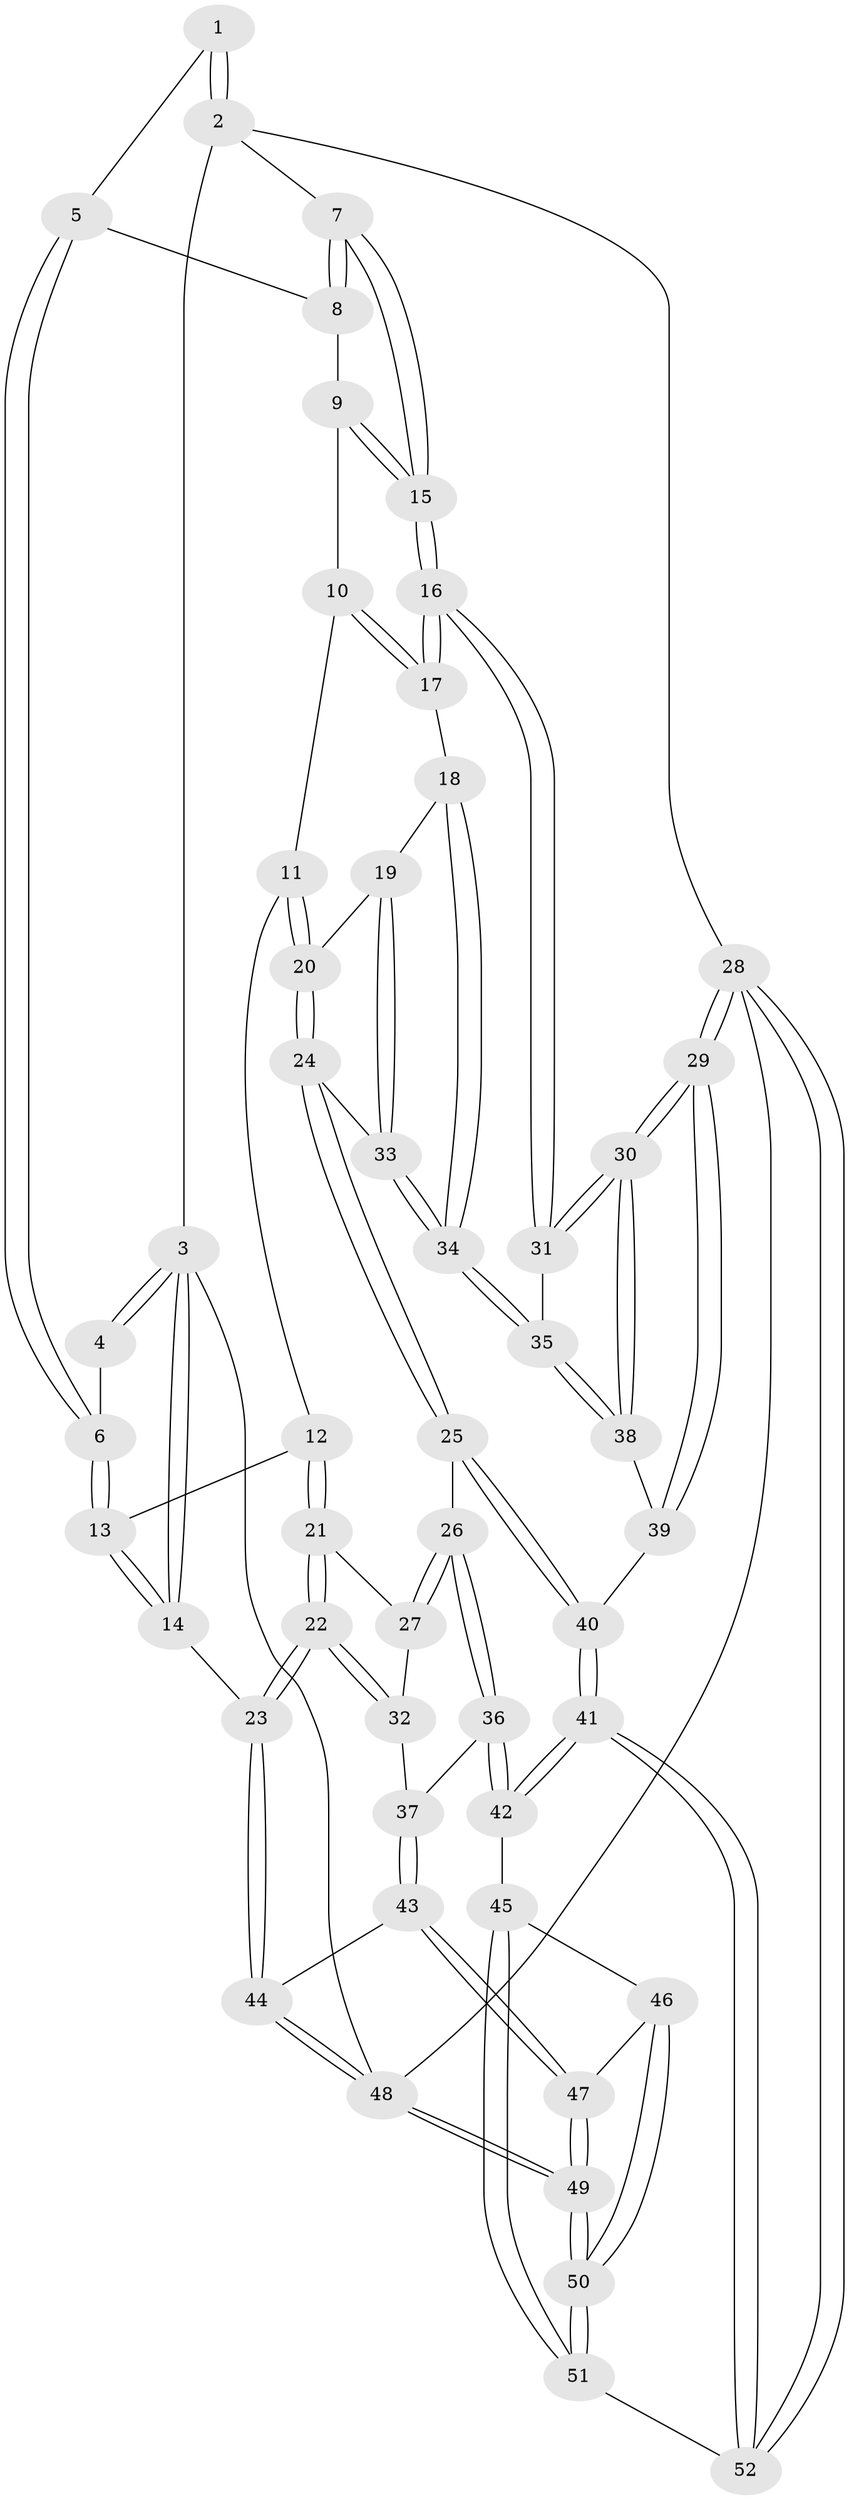 // coarse degree distribution, {3: 0.15384615384615385, 4: 0.34615384615384615, 5: 0.34615384615384615, 6: 0.11538461538461539, 7: 0.038461538461538464}
// Generated by graph-tools (version 1.1) at 2025/04/03/04/25 22:04:49]
// undirected, 52 vertices, 127 edges
graph export_dot {
graph [start="1"]
  node [color=gray90,style=filled];
  1 [pos="+0.7973807588202044+0"];
  2 [pos="+1+0"];
  3 [pos="+0+0"];
  4 [pos="+0.3911073167182914+0"];
  5 [pos="+0.5876887693068924+0.08552263244073179"];
  6 [pos="+0.40548820044638406+0.06855756080442521"];
  7 [pos="+1+0"];
  8 [pos="+0.6386829017275756+0.1212829282318376"];
  9 [pos="+0.663609700708877+0.22080889050935895"];
  10 [pos="+0.6213792264449962+0.3018804154229674"];
  11 [pos="+0.5979891270283884+0.32117222477883284"];
  12 [pos="+0.3411891176612701+0.23578147741814992"];
  13 [pos="+0.3411110142650168+0.23060121574113132"];
  14 [pos="+0+0"];
  15 [pos="+1+0.039711837576692756"];
  16 [pos="+1+0.2314116406376575"];
  17 [pos="+0.9838816318430242+0.3438731448935166"];
  18 [pos="+0.9654686684474645+0.36285387282046144"];
  19 [pos="+0.9506433179247987+0.36884212308916786"];
  20 [pos="+0.6186370165893151+0.4102202502492339"];
  21 [pos="+0.3206570283857592+0.2666343078999188"];
  22 [pos="+0+0.46465390428602843"];
  23 [pos="+0+0.46626638454579156"];
  24 [pos="+0.6245930926010862+0.5197033457039387"];
  25 [pos="+0.5736936220844281+0.5967519449491926"];
  26 [pos="+0.4398233616395114+0.5853728562286639"];
  27 [pos="+0.3767690193407385+0.44318536856880153"];
  28 [pos="+1+1"];
  29 [pos="+1+0.8961020034451161"];
  30 [pos="+1+0.8667641357404742"];
  31 [pos="+1+0.5378901723137083"];
  32 [pos="+0.2063288493965997+0.5638920537954516"];
  33 [pos="+0.6752569371667233+0.5171954559974403"];
  34 [pos="+0.8609518888180883+0.5930432992500296"];
  35 [pos="+0.8689493940965988+0.6565710741527889"];
  36 [pos="+0.36123059712738187+0.6438411964140391"];
  37 [pos="+0.35265921466476163+0.6439256895965905"];
  38 [pos="+0.867172222984956+0.6658449160529629"];
  39 [pos="+0.7246827433836311+0.8280238850491919"];
  40 [pos="+0.6876215314830587+0.8458621480972793"];
  41 [pos="+0.6456799497804873+0.9457322876545585"];
  42 [pos="+0.3789441127402882+0.7613821984160453"];
  43 [pos="+0.17284492307511073+0.776269630755879"];
  44 [pos="+0+0.5808198315372222"];
  45 [pos="+0.2938222559448051+0.8757264558631652"];
  46 [pos="+0.23208474870174273+0.8462104273691218"];
  47 [pos="+0.17425481404347914+0.7804457720145902"];
  48 [pos="+0+1"];
  49 [pos="+0+1"];
  50 [pos="+0+1"];
  51 [pos="+0.44391489577506316+1"];
  52 [pos="+0.6160639614223288+1"];
  1 -- 2;
  1 -- 2;
  1 -- 5;
  2 -- 3;
  2 -- 7;
  2 -- 28;
  3 -- 4;
  3 -- 4;
  3 -- 14;
  3 -- 14;
  3 -- 48;
  4 -- 6;
  5 -- 6;
  5 -- 6;
  5 -- 8;
  6 -- 13;
  6 -- 13;
  7 -- 8;
  7 -- 8;
  7 -- 15;
  7 -- 15;
  8 -- 9;
  9 -- 10;
  9 -- 15;
  9 -- 15;
  10 -- 11;
  10 -- 17;
  10 -- 17;
  11 -- 12;
  11 -- 20;
  11 -- 20;
  12 -- 13;
  12 -- 21;
  12 -- 21;
  13 -- 14;
  13 -- 14;
  14 -- 23;
  15 -- 16;
  15 -- 16;
  16 -- 17;
  16 -- 17;
  16 -- 31;
  16 -- 31;
  17 -- 18;
  18 -- 19;
  18 -- 34;
  18 -- 34;
  19 -- 20;
  19 -- 33;
  19 -- 33;
  20 -- 24;
  20 -- 24;
  21 -- 22;
  21 -- 22;
  21 -- 27;
  22 -- 23;
  22 -- 23;
  22 -- 32;
  22 -- 32;
  23 -- 44;
  23 -- 44;
  24 -- 25;
  24 -- 25;
  24 -- 33;
  25 -- 26;
  25 -- 40;
  25 -- 40;
  26 -- 27;
  26 -- 27;
  26 -- 36;
  26 -- 36;
  27 -- 32;
  28 -- 29;
  28 -- 29;
  28 -- 52;
  28 -- 52;
  28 -- 48;
  29 -- 30;
  29 -- 30;
  29 -- 39;
  29 -- 39;
  30 -- 31;
  30 -- 31;
  30 -- 38;
  30 -- 38;
  31 -- 35;
  32 -- 37;
  33 -- 34;
  33 -- 34;
  34 -- 35;
  34 -- 35;
  35 -- 38;
  35 -- 38;
  36 -- 37;
  36 -- 42;
  36 -- 42;
  37 -- 43;
  37 -- 43;
  38 -- 39;
  39 -- 40;
  40 -- 41;
  40 -- 41;
  41 -- 42;
  41 -- 42;
  41 -- 52;
  41 -- 52;
  42 -- 45;
  43 -- 44;
  43 -- 47;
  43 -- 47;
  44 -- 48;
  44 -- 48;
  45 -- 46;
  45 -- 51;
  45 -- 51;
  46 -- 47;
  46 -- 50;
  46 -- 50;
  47 -- 49;
  47 -- 49;
  48 -- 49;
  48 -- 49;
  49 -- 50;
  49 -- 50;
  50 -- 51;
  50 -- 51;
  51 -- 52;
}
